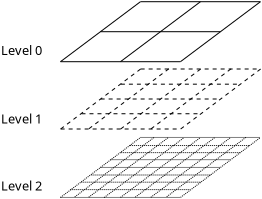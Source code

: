 <?xml version="1.0" encoding="UTF-8"?>
<dia:diagram xmlns:dia="http://www.lysator.liu.se/~alla/dia/">
  <dia:layer name="Background" visible="true">
    <dia:object type="Standard - Text" version="1" id="O0">
      <dia:attribute name="obj_pos">
        <dia:point val="6.095,11.432"/>
      </dia:attribute>
      <dia:attribute name="obj_bb">
        <dia:rectangle val="6.095,10.889;8.193,11.829"/>
      </dia:attribute>
      <dia:attribute name="text">
        <dia:composite type="text">
          <dia:attribute name="string">
            <dia:string>#Level 0#</dia:string>
          </dia:attribute>
          <dia:attribute name="font">
            <dia:font family="sans" style="0" name="Helvetica"/>
          </dia:attribute>
          <dia:attribute name="height">
            <dia:real val="0.8"/>
          </dia:attribute>
          <dia:attribute name="pos">
            <dia:point val="6.095,11.432"/>
          </dia:attribute>
          <dia:attribute name="color">
            <dia:color val="#000000"/>
          </dia:attribute>
          <dia:attribute name="alignment">
            <dia:enum val="0"/>
          </dia:attribute>
        </dia:composite>
      </dia:attribute>
      <dia:attribute name="valign">
        <dia:enum val="3"/>
      </dia:attribute>
    </dia:object>
    <dia:object type="Standard - Text" version="1" id="O1">
      <dia:attribute name="obj_pos">
        <dia:point val="6.095,14.849"/>
      </dia:attribute>
      <dia:attribute name="obj_bb">
        <dia:rectangle val="6.095,14.307;8.193,15.247"/>
      </dia:attribute>
      <dia:attribute name="text">
        <dia:composite type="text">
          <dia:attribute name="string">
            <dia:string>#Level 1#</dia:string>
          </dia:attribute>
          <dia:attribute name="font">
            <dia:font family="sans" style="0" name="Helvetica"/>
          </dia:attribute>
          <dia:attribute name="height">
            <dia:real val="0.8"/>
          </dia:attribute>
          <dia:attribute name="pos">
            <dia:point val="6.095,14.849"/>
          </dia:attribute>
          <dia:attribute name="color">
            <dia:color val="#000000"/>
          </dia:attribute>
          <dia:attribute name="alignment">
            <dia:enum val="0"/>
          </dia:attribute>
        </dia:composite>
      </dia:attribute>
      <dia:attribute name="valign">
        <dia:enum val="3"/>
      </dia:attribute>
    </dia:object>
    <dia:object type="Standard - Text" version="1" id="O2">
      <dia:attribute name="obj_pos">
        <dia:point val="6.095,18.209"/>
      </dia:attribute>
      <dia:attribute name="obj_bb">
        <dia:rectangle val="6.095,17.666;8.193,18.606"/>
      </dia:attribute>
      <dia:attribute name="text">
        <dia:composite type="text">
          <dia:attribute name="string">
            <dia:string>#Level 2#</dia:string>
          </dia:attribute>
          <dia:attribute name="font">
            <dia:font family="sans" style="0" name="Helvetica"/>
          </dia:attribute>
          <dia:attribute name="height">
            <dia:real val="0.8"/>
          </dia:attribute>
          <dia:attribute name="pos">
            <dia:point val="6.095,18.209"/>
          </dia:attribute>
          <dia:attribute name="color">
            <dia:color val="#000000"/>
          </dia:attribute>
          <dia:attribute name="alignment">
            <dia:enum val="0"/>
          </dia:attribute>
        </dia:composite>
      </dia:attribute>
      <dia:attribute name="valign">
        <dia:enum val="3"/>
      </dia:attribute>
    </dia:object>
    <dia:group>
      <dia:object type="Standard - Line" version="0" id="O3">
        <dia:attribute name="obj_pos">
          <dia:point val="9.077,15.13"/>
        </dia:attribute>
        <dia:attribute name="obj_bb">
          <dia:rectangle val="9.042,12.095;13.112,15.165"/>
        </dia:attribute>
        <dia:attribute name="conn_endpoints">
          <dia:point val="9.077,15.13"/>
          <dia:point val="13.077,12.13"/>
        </dia:attribute>
        <dia:attribute name="numcp">
          <dia:int val="1"/>
        </dia:attribute>
        <dia:attribute name="line_width">
          <dia:real val="0.05"/>
        </dia:attribute>
        <dia:attribute name="line_style">
          <dia:enum val="1"/>
        </dia:attribute>
        <dia:attribute name="dashlength">
          <dia:real val="0.2"/>
        </dia:attribute>
      </dia:object>
      <dia:object type="Standard - Line" version="0" id="O4">
        <dia:attribute name="obj_pos">
          <dia:point val="15.077,15.13"/>
        </dia:attribute>
        <dia:attribute name="obj_bb">
          <dia:rectangle val="15.042,12.095;19.112,15.165"/>
        </dia:attribute>
        <dia:attribute name="conn_endpoints">
          <dia:point val="15.077,15.13"/>
          <dia:point val="19.077,12.13"/>
        </dia:attribute>
        <dia:attribute name="numcp">
          <dia:int val="1"/>
        </dia:attribute>
        <dia:attribute name="line_width">
          <dia:real val="0.05"/>
        </dia:attribute>
        <dia:attribute name="line_style">
          <dia:enum val="1"/>
        </dia:attribute>
        <dia:attribute name="dashlength">
          <dia:real val="0.2"/>
        </dia:attribute>
      </dia:object>
      <dia:object type="Standard - Line" version="0" id="O5">
        <dia:attribute name="obj_pos">
          <dia:point val="9.077,15.13"/>
        </dia:attribute>
        <dia:attribute name="obj_bb">
          <dia:rectangle val="9.052,15.105;15.102,15.155"/>
        </dia:attribute>
        <dia:attribute name="conn_endpoints">
          <dia:point val="9.077,15.13"/>
          <dia:point val="15.077,15.13"/>
        </dia:attribute>
        <dia:attribute name="numcp">
          <dia:int val="1"/>
        </dia:attribute>
        <dia:attribute name="line_width">
          <dia:real val="0.05"/>
        </dia:attribute>
        <dia:attribute name="line_style">
          <dia:enum val="1"/>
        </dia:attribute>
        <dia:attribute name="dashlength">
          <dia:real val="0.2"/>
        </dia:attribute>
      </dia:object>
      <dia:object type="Standard - Line" version="0" id="O6">
        <dia:attribute name="obj_pos">
          <dia:point val="13.077,12.13"/>
        </dia:attribute>
        <dia:attribute name="obj_bb">
          <dia:rectangle val="13.052,12.105;19.102,12.155"/>
        </dia:attribute>
        <dia:attribute name="conn_endpoints">
          <dia:point val="13.077,12.13"/>
          <dia:point val="19.077,12.13"/>
        </dia:attribute>
        <dia:attribute name="numcp">
          <dia:int val="1"/>
        </dia:attribute>
        <dia:attribute name="line_width">
          <dia:real val="0.05"/>
        </dia:attribute>
        <dia:attribute name="line_style">
          <dia:enum val="1"/>
        </dia:attribute>
        <dia:attribute name="dashlength">
          <dia:real val="0.2"/>
        </dia:attribute>
      </dia:object>
      <dia:object type="Standard - Line" version="0" id="O7">
        <dia:attribute name="obj_pos">
          <dia:point val="10.49,15.117"/>
        </dia:attribute>
        <dia:attribute name="obj_bb">
          <dia:rectangle val="10.455,12.082;14.525,15.152"/>
        </dia:attribute>
        <dia:attribute name="conn_endpoints">
          <dia:point val="10.49,15.117"/>
          <dia:point val="14.49,12.117"/>
        </dia:attribute>
        <dia:attribute name="numcp">
          <dia:int val="1"/>
        </dia:attribute>
        <dia:attribute name="line_width">
          <dia:real val="0.05"/>
        </dia:attribute>
        <dia:attribute name="line_style">
          <dia:enum val="1"/>
        </dia:attribute>
        <dia:attribute name="dashlength">
          <dia:real val="0.2"/>
        </dia:attribute>
      </dia:object>
      <dia:object type="Standard - Line" version="0" id="O8">
        <dia:attribute name="obj_pos">
          <dia:point val="10.119,14.367"/>
        </dia:attribute>
        <dia:attribute name="obj_bb">
          <dia:rectangle val="10.094,14.342;16.144,14.392"/>
        </dia:attribute>
        <dia:attribute name="conn_endpoints">
          <dia:point val="10.119,14.367"/>
          <dia:point val="16.119,14.367"/>
        </dia:attribute>
        <dia:attribute name="numcp">
          <dia:int val="1"/>
        </dia:attribute>
        <dia:attribute name="line_width">
          <dia:real val="0.05"/>
        </dia:attribute>
        <dia:attribute name="line_style">
          <dia:enum val="1"/>
        </dia:attribute>
        <dia:attribute name="dashlength">
          <dia:real val="0.2"/>
        </dia:attribute>
      </dia:object>
      <dia:object type="Standard - Line" version="0" id="O9">
        <dia:attribute name="obj_pos">
          <dia:point val="12.077,15.13"/>
        </dia:attribute>
        <dia:attribute name="obj_bb">
          <dia:rectangle val="12.042,12.095;16.112,15.165"/>
        </dia:attribute>
        <dia:attribute name="conn_endpoints">
          <dia:point val="12.077,15.13"/>
          <dia:point val="16.077,12.13"/>
        </dia:attribute>
        <dia:attribute name="numcp">
          <dia:int val="1"/>
        </dia:attribute>
        <dia:attribute name="line_width">
          <dia:real val="0.05"/>
        </dia:attribute>
        <dia:attribute name="line_style">
          <dia:enum val="1"/>
        </dia:attribute>
        <dia:attribute name="dashlength">
          <dia:real val="0.2"/>
        </dia:attribute>
        <dia:connections>
          <dia:connection handle="0" to="O5" connection="0"/>
          <dia:connection handle="1" to="O6" connection="0"/>
        </dia:connections>
      </dia:object>
      <dia:object type="Standard - Line" version="0" id="O10">
        <dia:attribute name="obj_pos">
          <dia:point val="13.592,15.125"/>
        </dia:attribute>
        <dia:attribute name="obj_bb">
          <dia:rectangle val="13.557,12.09;17.627,15.16"/>
        </dia:attribute>
        <dia:attribute name="conn_endpoints">
          <dia:point val="13.592,15.125"/>
          <dia:point val="17.592,12.125"/>
        </dia:attribute>
        <dia:attribute name="numcp">
          <dia:int val="1"/>
        </dia:attribute>
        <dia:attribute name="line_width">
          <dia:real val="0.05"/>
        </dia:attribute>
        <dia:attribute name="line_style">
          <dia:enum val="1"/>
        </dia:attribute>
        <dia:attribute name="dashlength">
          <dia:real val="0.2"/>
        </dia:attribute>
      </dia:object>
      <dia:object type="Standard - Line" version="0" id="O11">
        <dia:attribute name="obj_pos">
          <dia:point val="12.09,12.889"/>
        </dia:attribute>
        <dia:attribute name="obj_bb">
          <dia:rectangle val="12.065,12.864;18.115,12.914"/>
        </dia:attribute>
        <dia:attribute name="conn_endpoints">
          <dia:point val="12.09,12.889"/>
          <dia:point val="18.09,12.889"/>
        </dia:attribute>
        <dia:attribute name="numcp">
          <dia:int val="1"/>
        </dia:attribute>
        <dia:attribute name="line_width">
          <dia:real val="0.05"/>
        </dia:attribute>
        <dia:attribute name="line_style">
          <dia:enum val="1"/>
        </dia:attribute>
        <dia:attribute name="dashlength">
          <dia:real val="0.2"/>
        </dia:attribute>
      </dia:object>
      <dia:object type="Standard - Line" version="0" id="O12">
        <dia:attribute name="obj_pos">
          <dia:point val="11.077,13.63"/>
        </dia:attribute>
        <dia:attribute name="obj_bb">
          <dia:rectangle val="11.052,13.605;17.102,13.655"/>
        </dia:attribute>
        <dia:attribute name="conn_endpoints">
          <dia:point val="11.077,13.63"/>
          <dia:point val="17.077,13.63"/>
        </dia:attribute>
        <dia:attribute name="numcp">
          <dia:int val="1"/>
        </dia:attribute>
        <dia:attribute name="line_width">
          <dia:real val="0.05"/>
        </dia:attribute>
        <dia:attribute name="line_style">
          <dia:enum val="1"/>
        </dia:attribute>
        <dia:attribute name="dashlength">
          <dia:real val="0.2"/>
        </dia:attribute>
        <dia:connections>
          <dia:connection handle="0" to="O3" connection="0"/>
          <dia:connection handle="1" to="O4" connection="0"/>
        </dia:connections>
      </dia:object>
    </dia:group>
    <dia:group>
      <dia:object type="Standard - Line" version="0" id="O13">
        <dia:attribute name="obj_pos">
          <dia:point val="9.067,11.765"/>
        </dia:attribute>
        <dia:attribute name="obj_bb">
          <dia:rectangle val="9.032,8.73;13.102,11.8"/>
        </dia:attribute>
        <dia:attribute name="conn_endpoints">
          <dia:point val="9.067,11.765"/>
          <dia:point val="13.067,8.765"/>
        </dia:attribute>
        <dia:attribute name="numcp">
          <dia:int val="1"/>
        </dia:attribute>
        <dia:attribute name="line_width">
          <dia:real val="0.05"/>
        </dia:attribute>
      </dia:object>
      <dia:object type="Standard - Line" version="0" id="O14">
        <dia:attribute name="obj_pos">
          <dia:point val="15.067,11.765"/>
        </dia:attribute>
        <dia:attribute name="obj_bb">
          <dia:rectangle val="15.032,8.73;19.102,11.8"/>
        </dia:attribute>
        <dia:attribute name="conn_endpoints">
          <dia:point val="15.067,11.765"/>
          <dia:point val="19.067,8.765"/>
        </dia:attribute>
        <dia:attribute name="numcp">
          <dia:int val="1"/>
        </dia:attribute>
        <dia:attribute name="line_width">
          <dia:real val="0.05"/>
        </dia:attribute>
      </dia:object>
      <dia:object type="Standard - Line" version="0" id="O15">
        <dia:attribute name="obj_pos">
          <dia:point val="9.067,11.765"/>
        </dia:attribute>
        <dia:attribute name="obj_bb">
          <dia:rectangle val="9.042,11.74;15.092,11.79"/>
        </dia:attribute>
        <dia:attribute name="conn_endpoints">
          <dia:point val="9.067,11.765"/>
          <dia:point val="15.067,11.765"/>
        </dia:attribute>
        <dia:attribute name="numcp">
          <dia:int val="1"/>
        </dia:attribute>
        <dia:attribute name="line_width">
          <dia:real val="0.05"/>
        </dia:attribute>
      </dia:object>
      <dia:object type="Standard - Line" version="0" id="O16">
        <dia:attribute name="obj_pos">
          <dia:point val="13.067,8.765"/>
        </dia:attribute>
        <dia:attribute name="obj_bb">
          <dia:rectangle val="13.042,8.74;19.092,8.79"/>
        </dia:attribute>
        <dia:attribute name="conn_endpoints">
          <dia:point val="13.067,8.765"/>
          <dia:point val="19.067,8.765"/>
        </dia:attribute>
        <dia:attribute name="numcp">
          <dia:int val="1"/>
        </dia:attribute>
        <dia:attribute name="line_width">
          <dia:real val="0.05"/>
        </dia:attribute>
      </dia:object>
      <dia:object type="Standard - Line" version="0" id="O17">
        <dia:attribute name="obj_pos">
          <dia:point val="12.067,11.765"/>
        </dia:attribute>
        <dia:attribute name="obj_bb">
          <dia:rectangle val="12.032,8.73;16.102,11.8"/>
        </dia:attribute>
        <dia:attribute name="conn_endpoints">
          <dia:point val="12.067,11.765"/>
          <dia:point val="16.067,8.765"/>
        </dia:attribute>
        <dia:attribute name="numcp">
          <dia:int val="1"/>
        </dia:attribute>
        <dia:attribute name="line_width">
          <dia:real val="0.05"/>
        </dia:attribute>
        <dia:connections>
          <dia:connection handle="0" to="O15" connection="0"/>
          <dia:connection handle="1" to="O16" connection="0"/>
        </dia:connections>
      </dia:object>
      <dia:object type="Standard - Line" version="0" id="O18">
        <dia:attribute name="obj_pos">
          <dia:point val="11.067,10.265"/>
        </dia:attribute>
        <dia:attribute name="obj_bb">
          <dia:rectangle val="11.042,10.24;17.092,10.29"/>
        </dia:attribute>
        <dia:attribute name="conn_endpoints">
          <dia:point val="11.067,10.265"/>
          <dia:point val="17.067,10.265"/>
        </dia:attribute>
        <dia:attribute name="numcp">
          <dia:int val="1"/>
        </dia:attribute>
        <dia:attribute name="line_width">
          <dia:real val="0.05"/>
        </dia:attribute>
        <dia:connections>
          <dia:connection handle="0" to="O13" connection="0"/>
          <dia:connection handle="1" to="O14" connection="0"/>
        </dia:connections>
      </dia:object>
    </dia:group>
    <dia:group>
      <dia:object type="Standard - Line" version="0" id="O19">
        <dia:attribute name="obj_pos">
          <dia:point val="9.07,18.552"/>
        </dia:attribute>
        <dia:attribute name="obj_bb">
          <dia:rectangle val="9.035,15.518;13.105,18.587"/>
        </dia:attribute>
        <dia:attribute name="conn_endpoints">
          <dia:point val="9.07,18.552"/>
          <dia:point val="13.07,15.553"/>
        </dia:attribute>
        <dia:attribute name="numcp">
          <dia:int val="1"/>
        </dia:attribute>
        <dia:attribute name="line_width">
          <dia:real val="0.05"/>
        </dia:attribute>
        <dia:attribute name="line_style">
          <dia:enum val="4"/>
        </dia:attribute>
        <dia:attribute name="dashlength">
          <dia:real val="0.5"/>
        </dia:attribute>
      </dia:object>
      <dia:object type="Standard - Line" version="0" id="O20">
        <dia:attribute name="obj_pos">
          <dia:point val="15.07,18.552"/>
        </dia:attribute>
        <dia:attribute name="obj_bb">
          <dia:rectangle val="15.035,15.518;19.105,18.587"/>
        </dia:attribute>
        <dia:attribute name="conn_endpoints">
          <dia:point val="15.07,18.552"/>
          <dia:point val="19.07,15.553"/>
        </dia:attribute>
        <dia:attribute name="numcp">
          <dia:int val="1"/>
        </dia:attribute>
        <dia:attribute name="line_width">
          <dia:real val="0.05"/>
        </dia:attribute>
        <dia:attribute name="line_style">
          <dia:enum val="4"/>
        </dia:attribute>
        <dia:attribute name="dashlength">
          <dia:real val="0.5"/>
        </dia:attribute>
      </dia:object>
      <dia:object type="Standard - Line" version="0" id="O21">
        <dia:attribute name="obj_pos">
          <dia:point val="9.07,18.552"/>
        </dia:attribute>
        <dia:attribute name="obj_bb">
          <dia:rectangle val="9.045,18.527;15.095,18.578"/>
        </dia:attribute>
        <dia:attribute name="conn_endpoints">
          <dia:point val="9.07,18.552"/>
          <dia:point val="15.07,18.552"/>
        </dia:attribute>
        <dia:attribute name="numcp">
          <dia:int val="1"/>
        </dia:attribute>
        <dia:attribute name="line_width">
          <dia:real val="0.05"/>
        </dia:attribute>
        <dia:attribute name="line_style">
          <dia:enum val="4"/>
        </dia:attribute>
        <dia:attribute name="dashlength">
          <dia:real val="0.5"/>
        </dia:attribute>
      </dia:object>
      <dia:object type="Standard - Line" version="0" id="O22">
        <dia:attribute name="obj_pos">
          <dia:point val="13.07,15.553"/>
        </dia:attribute>
        <dia:attribute name="obj_bb">
          <dia:rectangle val="13.045,15.527;19.095,15.578"/>
        </dia:attribute>
        <dia:attribute name="conn_endpoints">
          <dia:point val="13.07,15.553"/>
          <dia:point val="19.07,15.553"/>
        </dia:attribute>
        <dia:attribute name="numcp">
          <dia:int val="1"/>
        </dia:attribute>
        <dia:attribute name="line_width">
          <dia:real val="0.05"/>
        </dia:attribute>
        <dia:attribute name="line_style">
          <dia:enum val="4"/>
        </dia:attribute>
        <dia:attribute name="dashlength">
          <dia:real val="0.5"/>
        </dia:attribute>
      </dia:object>
      <dia:object type="Standard - Line" version="0" id="O23">
        <dia:attribute name="obj_pos">
          <dia:point val="10.482,18.54"/>
        </dia:attribute>
        <dia:attribute name="obj_bb">
          <dia:rectangle val="10.447,15.505;14.517,18.575"/>
        </dia:attribute>
        <dia:attribute name="conn_endpoints">
          <dia:point val="10.482,18.54"/>
          <dia:point val="14.482,15.54"/>
        </dia:attribute>
        <dia:attribute name="numcp">
          <dia:int val="1"/>
        </dia:attribute>
        <dia:attribute name="line_width">
          <dia:real val="0.05"/>
        </dia:attribute>
        <dia:attribute name="line_style">
          <dia:enum val="4"/>
        </dia:attribute>
        <dia:attribute name="dashlength">
          <dia:real val="0.5"/>
        </dia:attribute>
      </dia:object>
      <dia:object type="Standard - Line" version="0" id="O24">
        <dia:attribute name="obj_pos">
          <dia:point val="10.112,17.789"/>
        </dia:attribute>
        <dia:attribute name="obj_bb">
          <dia:rectangle val="10.087,17.764;16.137,17.814"/>
        </dia:attribute>
        <dia:attribute name="conn_endpoints">
          <dia:point val="10.112,17.789"/>
          <dia:point val="16.112,17.789"/>
        </dia:attribute>
        <dia:attribute name="numcp">
          <dia:int val="1"/>
        </dia:attribute>
        <dia:attribute name="line_width">
          <dia:real val="0.05"/>
        </dia:attribute>
        <dia:attribute name="line_style">
          <dia:enum val="4"/>
        </dia:attribute>
        <dia:attribute name="dashlength">
          <dia:real val="0.5"/>
        </dia:attribute>
      </dia:object>
      <dia:object type="Standard - Line" version="0" id="O25">
        <dia:attribute name="obj_pos">
          <dia:point val="12.07,18.552"/>
        </dia:attribute>
        <dia:attribute name="obj_bb">
          <dia:rectangle val="12.035,15.518;16.105,18.587"/>
        </dia:attribute>
        <dia:attribute name="conn_endpoints">
          <dia:point val="12.07,18.552"/>
          <dia:point val="16.07,15.553"/>
        </dia:attribute>
        <dia:attribute name="numcp">
          <dia:int val="1"/>
        </dia:attribute>
        <dia:attribute name="line_width">
          <dia:real val="0.05"/>
        </dia:attribute>
        <dia:attribute name="line_style">
          <dia:enum val="4"/>
        </dia:attribute>
        <dia:attribute name="dashlength">
          <dia:real val="0.5"/>
        </dia:attribute>
        <dia:connections>
          <dia:connection handle="0" to="O21" connection="0"/>
          <dia:connection handle="1" to="O22" connection="0"/>
        </dia:connections>
      </dia:object>
      <dia:object type="Standard - Line" version="0" id="O26">
        <dia:attribute name="obj_pos">
          <dia:point val="13.585,18.547"/>
        </dia:attribute>
        <dia:attribute name="obj_bb">
          <dia:rectangle val="13.55,15.512;17.62,18.582"/>
        </dia:attribute>
        <dia:attribute name="conn_endpoints">
          <dia:point val="13.585,18.547"/>
          <dia:point val="17.585,15.547"/>
        </dia:attribute>
        <dia:attribute name="numcp">
          <dia:int val="1"/>
        </dia:attribute>
        <dia:attribute name="line_width">
          <dia:real val="0.05"/>
        </dia:attribute>
        <dia:attribute name="line_style">
          <dia:enum val="4"/>
        </dia:attribute>
        <dia:attribute name="dashlength">
          <dia:real val="0.5"/>
        </dia:attribute>
      </dia:object>
      <dia:object type="Standard - Line" version="0" id="O27">
        <dia:attribute name="obj_pos">
          <dia:point val="12.082,16.311"/>
        </dia:attribute>
        <dia:attribute name="obj_bb">
          <dia:rectangle val="12.057,16.286;18.107,16.336"/>
        </dia:attribute>
        <dia:attribute name="conn_endpoints">
          <dia:point val="12.082,16.311"/>
          <dia:point val="18.082,16.311"/>
        </dia:attribute>
        <dia:attribute name="numcp">
          <dia:int val="1"/>
        </dia:attribute>
        <dia:attribute name="line_width">
          <dia:real val="0.05"/>
        </dia:attribute>
        <dia:attribute name="line_style">
          <dia:enum val="4"/>
        </dia:attribute>
        <dia:attribute name="dashlength">
          <dia:real val="0.5"/>
        </dia:attribute>
      </dia:object>
      <dia:object type="Standard - Line" version="0" id="O28">
        <dia:attribute name="obj_pos">
          <dia:point val="11.07,17.052"/>
        </dia:attribute>
        <dia:attribute name="obj_bb">
          <dia:rectangle val="11.045,17.027;17.095,17.078"/>
        </dia:attribute>
        <dia:attribute name="conn_endpoints">
          <dia:point val="11.07,17.052"/>
          <dia:point val="17.07,17.052"/>
        </dia:attribute>
        <dia:attribute name="numcp">
          <dia:int val="1"/>
        </dia:attribute>
        <dia:attribute name="line_width">
          <dia:real val="0.05"/>
        </dia:attribute>
        <dia:attribute name="line_style">
          <dia:enum val="4"/>
        </dia:attribute>
        <dia:attribute name="dashlength">
          <dia:real val="0.5"/>
        </dia:attribute>
        <dia:connections>
          <dia:connection handle="0" to="O19" connection="0"/>
          <dia:connection handle="1" to="O20" connection="0"/>
        </dia:connections>
      </dia:object>
      <dia:object type="Standard - Line" version="0" id="O29">
        <dia:attribute name="obj_pos">
          <dia:point val="9.782,18.527"/>
        </dia:attribute>
        <dia:attribute name="obj_bb">
          <dia:rectangle val="9.747,15.492;13.817,18.562"/>
        </dia:attribute>
        <dia:attribute name="conn_endpoints">
          <dia:point val="9.782,18.527"/>
          <dia:point val="13.782,15.527"/>
        </dia:attribute>
        <dia:attribute name="numcp">
          <dia:int val="1"/>
        </dia:attribute>
        <dia:attribute name="line_width">
          <dia:real val="0.05"/>
        </dia:attribute>
        <dia:attribute name="line_style">
          <dia:enum val="4"/>
        </dia:attribute>
        <dia:attribute name="dashlength">
          <dia:real val="0.5"/>
        </dia:attribute>
      </dia:object>
      <dia:object type="Standard - Line" version="0" id="O30">
        <dia:attribute name="obj_pos">
          <dia:point val="11.252,18.558"/>
        </dia:attribute>
        <dia:attribute name="obj_bb">
          <dia:rectangle val="11.217,15.523;15.287,18.593"/>
        </dia:attribute>
        <dia:attribute name="conn_endpoints">
          <dia:point val="11.252,18.558"/>
          <dia:point val="15.252,15.557"/>
        </dia:attribute>
        <dia:attribute name="numcp">
          <dia:int val="1"/>
        </dia:attribute>
        <dia:attribute name="line_width">
          <dia:real val="0.05"/>
        </dia:attribute>
        <dia:attribute name="line_style">
          <dia:enum val="4"/>
        </dia:attribute>
        <dia:attribute name="dashlength">
          <dia:real val="0.5"/>
        </dia:attribute>
      </dia:object>
      <dia:object type="Standard - Line" version="0" id="O31">
        <dia:attribute name="obj_pos">
          <dia:point val="12.81,18.538"/>
        </dia:attribute>
        <dia:attribute name="obj_bb">
          <dia:rectangle val="12.775,15.502;16.845,18.573"/>
        </dia:attribute>
        <dia:attribute name="conn_endpoints">
          <dia:point val="12.81,18.538"/>
          <dia:point val="16.81,15.537"/>
        </dia:attribute>
        <dia:attribute name="numcp">
          <dia:int val="1"/>
        </dia:attribute>
        <dia:attribute name="line_width">
          <dia:real val="0.05"/>
        </dia:attribute>
        <dia:attribute name="line_style">
          <dia:enum val="4"/>
        </dia:attribute>
        <dia:attribute name="dashlength">
          <dia:real val="0.5"/>
        </dia:attribute>
      </dia:object>
      <dia:object type="Standard - Line" version="0" id="O32">
        <dia:attribute name="obj_pos">
          <dia:point val="14.38,18.517"/>
        </dia:attribute>
        <dia:attribute name="obj_bb">
          <dia:rectangle val="14.345,15.482;18.415,18.552"/>
        </dia:attribute>
        <dia:attribute name="conn_endpoints">
          <dia:point val="14.38,18.517"/>
          <dia:point val="18.38,15.518"/>
        </dia:attribute>
        <dia:attribute name="numcp">
          <dia:int val="1"/>
        </dia:attribute>
        <dia:attribute name="line_width">
          <dia:real val="0.05"/>
        </dia:attribute>
        <dia:attribute name="line_style">
          <dia:enum val="4"/>
        </dia:attribute>
        <dia:attribute name="dashlength">
          <dia:real val="0.5"/>
        </dia:attribute>
      </dia:object>
      <dia:object type="Standard - Line" version="0" id="O33">
        <dia:attribute name="obj_pos">
          <dia:point val="12.537,15.957"/>
        </dia:attribute>
        <dia:attribute name="obj_bb">
          <dia:rectangle val="12.512,15.932;18.562,15.982"/>
        </dia:attribute>
        <dia:attribute name="conn_endpoints">
          <dia:point val="12.537,15.957"/>
          <dia:point val="18.537,15.957"/>
        </dia:attribute>
        <dia:attribute name="numcp">
          <dia:int val="1"/>
        </dia:attribute>
        <dia:attribute name="line_width">
          <dia:real val="0.05"/>
        </dia:attribute>
        <dia:attribute name="line_style">
          <dia:enum val="4"/>
        </dia:attribute>
        <dia:attribute name="dashlength">
          <dia:real val="0.5"/>
        </dia:attribute>
      </dia:object>
      <dia:object type="Standard - Line" version="0" id="O34">
        <dia:attribute name="obj_pos">
          <dia:point val="11.57,16.663"/>
        </dia:attribute>
        <dia:attribute name="obj_bb">
          <dia:rectangle val="11.545,16.637;17.595,16.688"/>
        </dia:attribute>
        <dia:attribute name="conn_endpoints">
          <dia:point val="11.57,16.663"/>
          <dia:point val="17.57,16.663"/>
        </dia:attribute>
        <dia:attribute name="numcp">
          <dia:int val="1"/>
        </dia:attribute>
        <dia:attribute name="line_width">
          <dia:real val="0.05"/>
        </dia:attribute>
        <dia:attribute name="line_style">
          <dia:enum val="4"/>
        </dia:attribute>
        <dia:attribute name="dashlength">
          <dia:real val="0.5"/>
        </dia:attribute>
      </dia:object>
      <dia:object type="Standard - Line" version="0" id="O35">
        <dia:attribute name="obj_pos">
          <dia:point val="10.615,17.43"/>
        </dia:attribute>
        <dia:attribute name="obj_bb">
          <dia:rectangle val="10.59,17.405;16.64,17.455"/>
        </dia:attribute>
        <dia:attribute name="conn_endpoints">
          <dia:point val="10.615,17.43"/>
          <dia:point val="16.615,17.43"/>
        </dia:attribute>
        <dia:attribute name="numcp">
          <dia:int val="1"/>
        </dia:attribute>
        <dia:attribute name="line_width">
          <dia:real val="0.05"/>
        </dia:attribute>
        <dia:attribute name="line_style">
          <dia:enum val="4"/>
        </dia:attribute>
        <dia:attribute name="dashlength">
          <dia:real val="0.5"/>
        </dia:attribute>
      </dia:object>
      <dia:object type="Standard - Line" version="0" id="O36">
        <dia:attribute name="obj_pos">
          <dia:point val="9.56,18.16"/>
        </dia:attribute>
        <dia:attribute name="obj_bb">
          <dia:rectangle val="9.535,18.135;15.585,18.185"/>
        </dia:attribute>
        <dia:attribute name="conn_endpoints">
          <dia:point val="9.56,18.16"/>
          <dia:point val="15.56,18.16"/>
        </dia:attribute>
        <dia:attribute name="numcp">
          <dia:int val="1"/>
        </dia:attribute>
        <dia:attribute name="line_width">
          <dia:real val="0.05"/>
        </dia:attribute>
        <dia:attribute name="line_style">
          <dia:enum val="4"/>
        </dia:attribute>
        <dia:attribute name="dashlength">
          <dia:real val="0.5"/>
        </dia:attribute>
      </dia:object>
    </dia:group>
  </dia:layer>
</dia:diagram>
